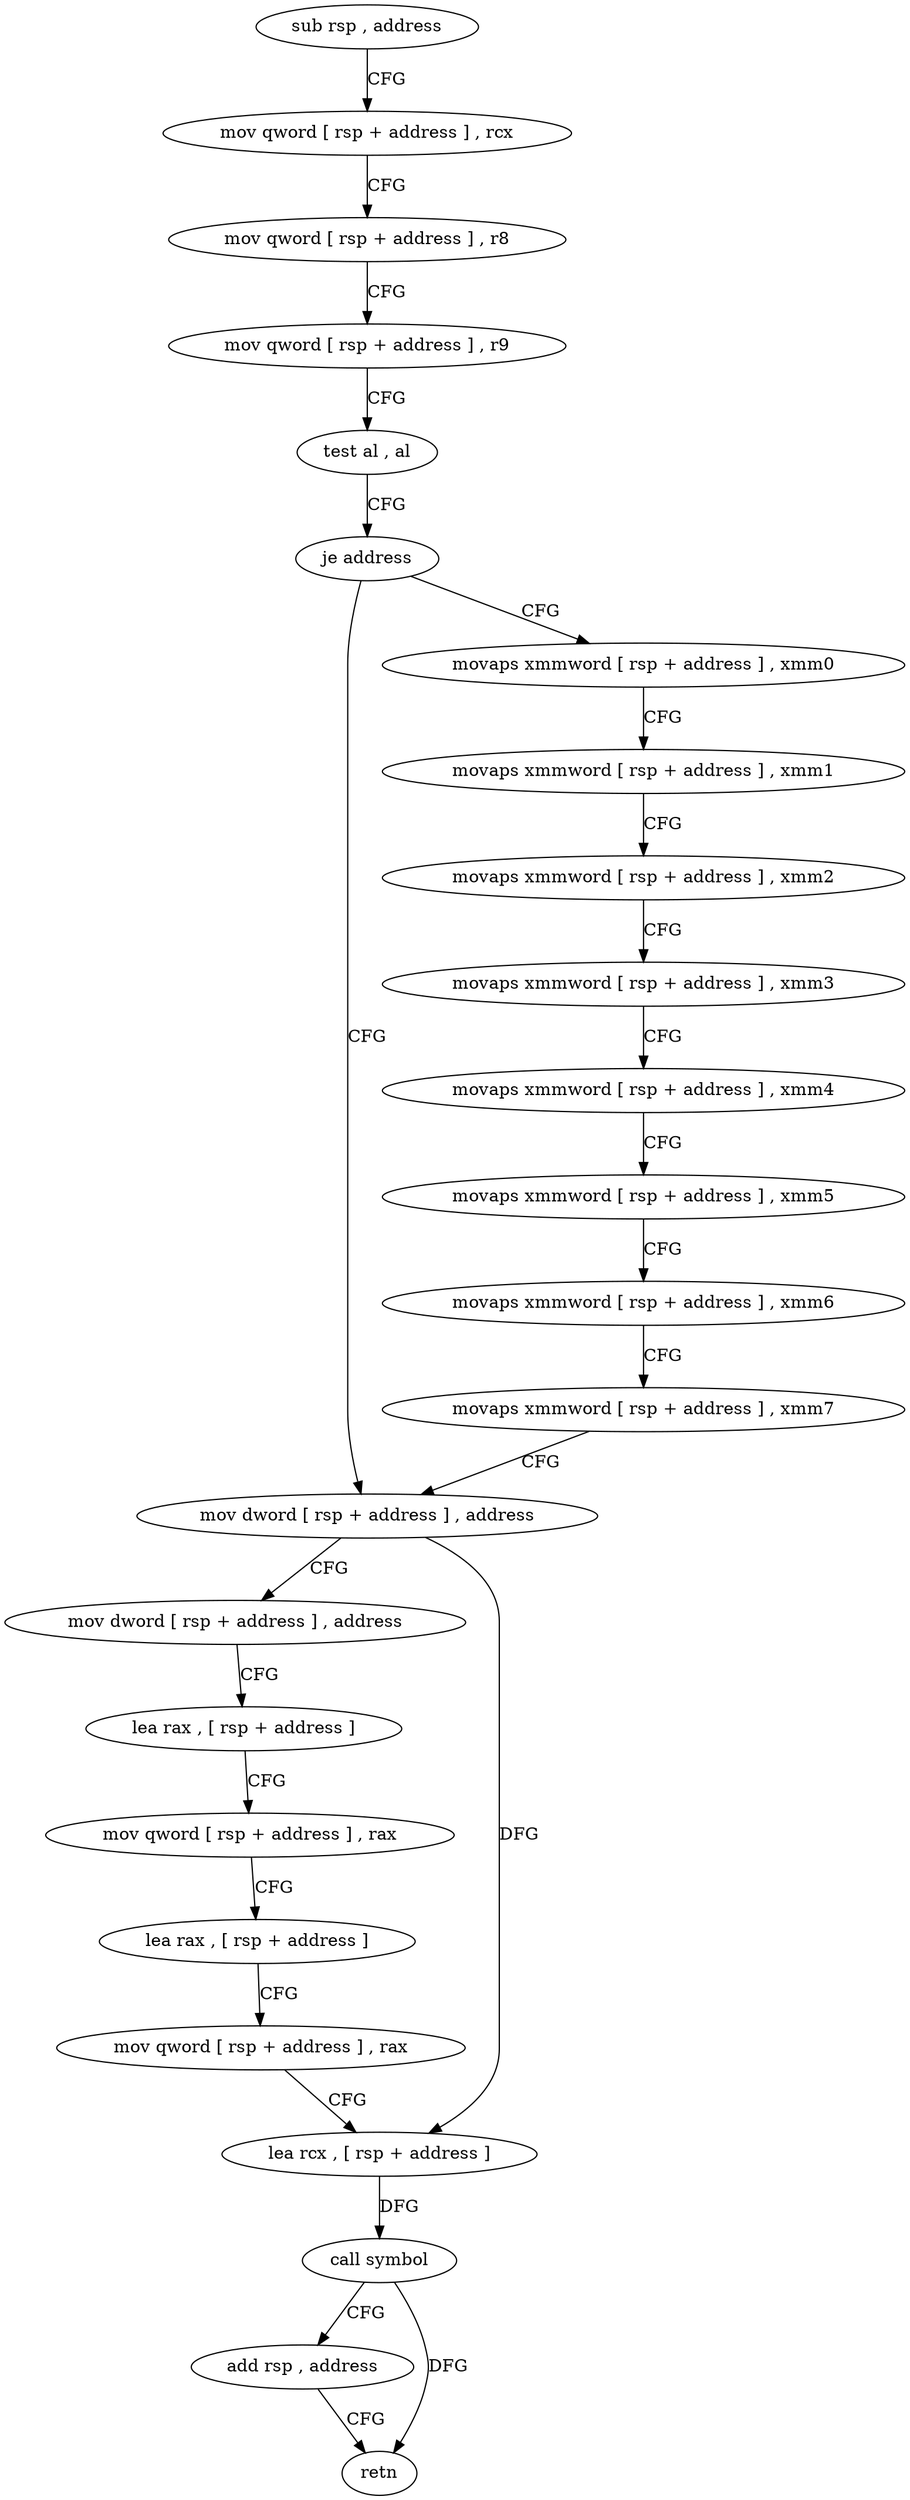digraph "func" {
"284413" [label = "sub rsp , address" ]
"284420" [label = "mov qword [ rsp + address ] , rcx" ]
"284425" [label = "mov qword [ rsp + address ] , r8" ]
"284430" [label = "mov qword [ rsp + address ] , r9" ]
"284435" [label = "test al , al" ]
"284437" [label = "je address" ]
"284494" [label = "mov dword [ rsp + address ] , address" ]
"284439" [label = "movaps xmmword [ rsp + address ] , xmm0" ]
"284502" [label = "mov dword [ rsp + address ] , address" ]
"284510" [label = "lea rax , [ rsp + address ]" ]
"284518" [label = "mov qword [ rsp + address ] , rax" ]
"284523" [label = "lea rax , [ rsp + address ]" ]
"284528" [label = "mov qword [ rsp + address ] , rax" ]
"284533" [label = "lea rcx , [ rsp + address ]" ]
"284538" [label = "call symbol" ]
"284543" [label = "add rsp , address" ]
"284550" [label = "retn" ]
"284444" [label = "movaps xmmword [ rsp + address ] , xmm1" ]
"284449" [label = "movaps xmmword [ rsp + address ] , xmm2" ]
"284454" [label = "movaps xmmword [ rsp + address ] , xmm3" ]
"284462" [label = "movaps xmmword [ rsp + address ] , xmm4" ]
"284470" [label = "movaps xmmword [ rsp + address ] , xmm5" ]
"284478" [label = "movaps xmmword [ rsp + address ] , xmm6" ]
"284486" [label = "movaps xmmword [ rsp + address ] , xmm7" ]
"284413" -> "284420" [ label = "CFG" ]
"284420" -> "284425" [ label = "CFG" ]
"284425" -> "284430" [ label = "CFG" ]
"284430" -> "284435" [ label = "CFG" ]
"284435" -> "284437" [ label = "CFG" ]
"284437" -> "284494" [ label = "CFG" ]
"284437" -> "284439" [ label = "CFG" ]
"284494" -> "284502" [ label = "CFG" ]
"284494" -> "284533" [ label = "DFG" ]
"284439" -> "284444" [ label = "CFG" ]
"284502" -> "284510" [ label = "CFG" ]
"284510" -> "284518" [ label = "CFG" ]
"284518" -> "284523" [ label = "CFG" ]
"284523" -> "284528" [ label = "CFG" ]
"284528" -> "284533" [ label = "CFG" ]
"284533" -> "284538" [ label = "DFG" ]
"284538" -> "284543" [ label = "CFG" ]
"284538" -> "284550" [ label = "DFG" ]
"284543" -> "284550" [ label = "CFG" ]
"284444" -> "284449" [ label = "CFG" ]
"284449" -> "284454" [ label = "CFG" ]
"284454" -> "284462" [ label = "CFG" ]
"284462" -> "284470" [ label = "CFG" ]
"284470" -> "284478" [ label = "CFG" ]
"284478" -> "284486" [ label = "CFG" ]
"284486" -> "284494" [ label = "CFG" ]
}
